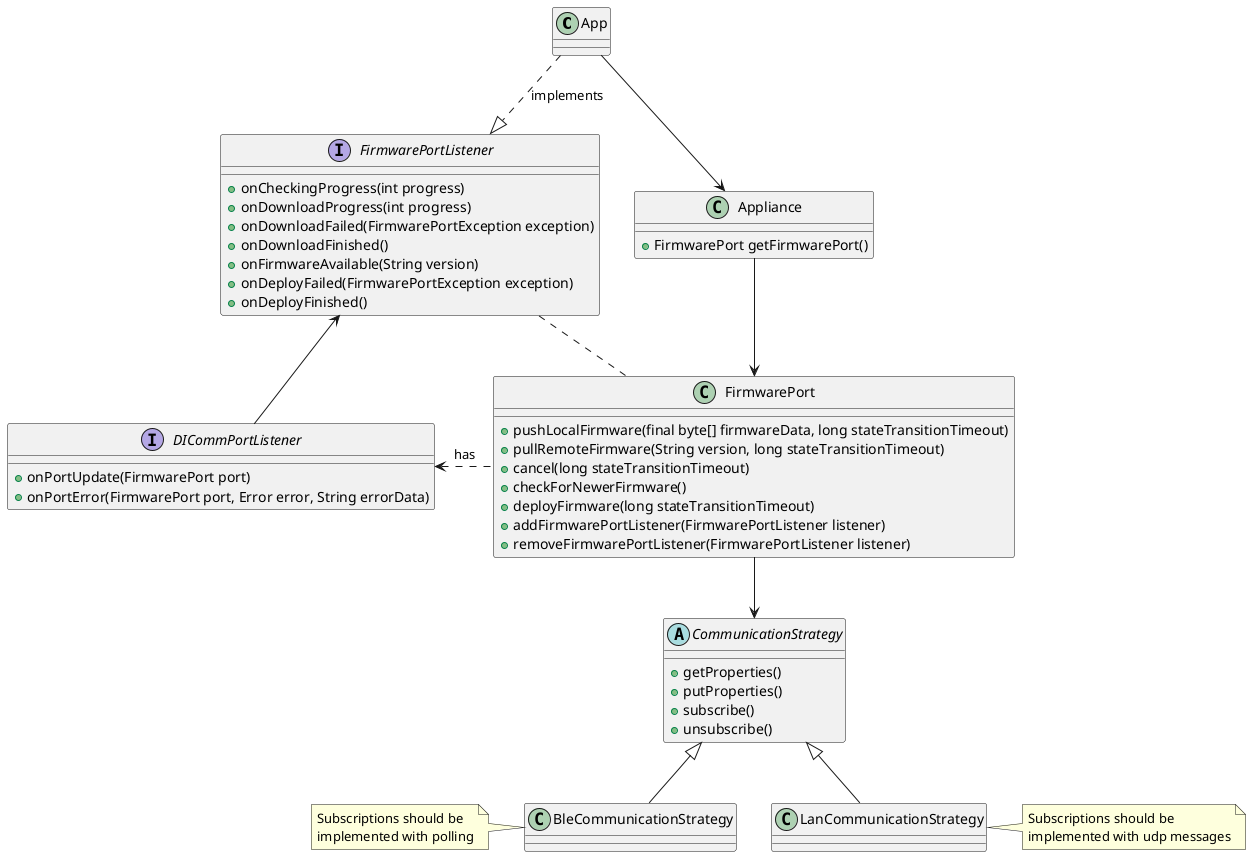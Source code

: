 @startuml

class App {
}

class Appliance {
    + FirmwarePort getFirmwarePort()
}

class FirmwarePort {
    + pushLocalFirmware(final byte[] firmwareData, long stateTransitionTimeout)
    + pullRemoteFirmware(String version, long stateTransitionTimeout)
    + cancel(long stateTransitionTimeout)
    + checkForNewerFirmware()
    + deployFirmware(long stateTransitionTimeout)
    + addFirmwarePortListener(FirmwarePortListener listener)
    + removeFirmwarePortListener(FirmwarePortListener listener)
}

interface FirmwarePortListener {
    + onCheckingProgress(int progress)
    + onDownloadProgress(int progress)
    + onDownloadFailed(FirmwarePortException exception)
    + onDownloadFinished()
    + onFirmwareAvailable(String version)
    + onDeployFailed(FirmwarePortException exception)
    + onDeployFinished()
}

interface DICommPortListener {
    + onPortUpdate(FirmwarePort port)
    + onPortError(FirmwarePort port, Error error, String errorData)
}

abstract class CommunicationStrategy {
    + getProperties()
    + putProperties()
    + subscribe()
    + unsubscribe()
}


class BleCommunicationStrategy {
}
note left : Subscriptions should be\nimplemented with polling

class LanCommunicationStrategy {
}
note right : Subscriptions should be\nimplemented with udp messages


App -down-> Appliance
App ..|> FirmwarePortListener : implements
Appliance -down-> FirmwarePort
FirmwarePort .. FirmwarePortListener
FirmwarePort .left.> DICommPortListener: has
DICommPortListener -up-> FirmwarePortListener
CommunicationStrategy <|-- LanCommunicationStrategy
CommunicationStrategy <|-- BleCommunicationStrategy
FirmwarePort --> CommunicationStrategy

@enduml
